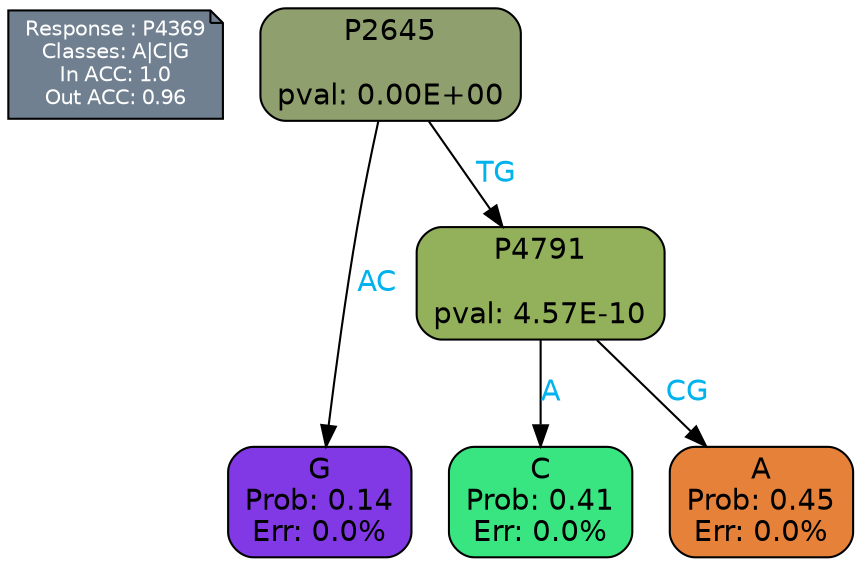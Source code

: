 digraph Tree {
node [shape=box, style="filled, rounded", color="black", fontname=helvetica] ;
graph [ranksep=equally, splines=polylines, bgcolor=transparent, dpi=600] ;
edge [fontname=helvetica] ;
LEGEND [label="Response : P4369
Classes: A|C|G
In ACC: 1.0
Out ACC: 0.96
",shape=note,align=left,style=filled,fillcolor="slategray",fontcolor="white",fontsize=10];1 [label="P2645

pval: 0.00E+00", fillcolor="#909f6e"] ;
2 [label="G
Prob: 0.14
Err: 0.0%", fillcolor="#8139e5"] ;
3 [label="P4791

pval: 4.57E-10", fillcolor="#93b05b"] ;
4 [label="C
Prob: 0.41
Err: 0.0%", fillcolor="#39e581"] ;
5 [label="A
Prob: 0.45
Err: 0.0%", fillcolor="#e58139"] ;
1 -> 2 [label="AC",fontcolor=deepskyblue2] ;
1 -> 3 [label="TG",fontcolor=deepskyblue2] ;
3 -> 4 [label="A",fontcolor=deepskyblue2] ;
3 -> 5 [label="CG",fontcolor=deepskyblue2] ;
{rank = same; 2;4;5;}{rank = same; LEGEND;1;}}